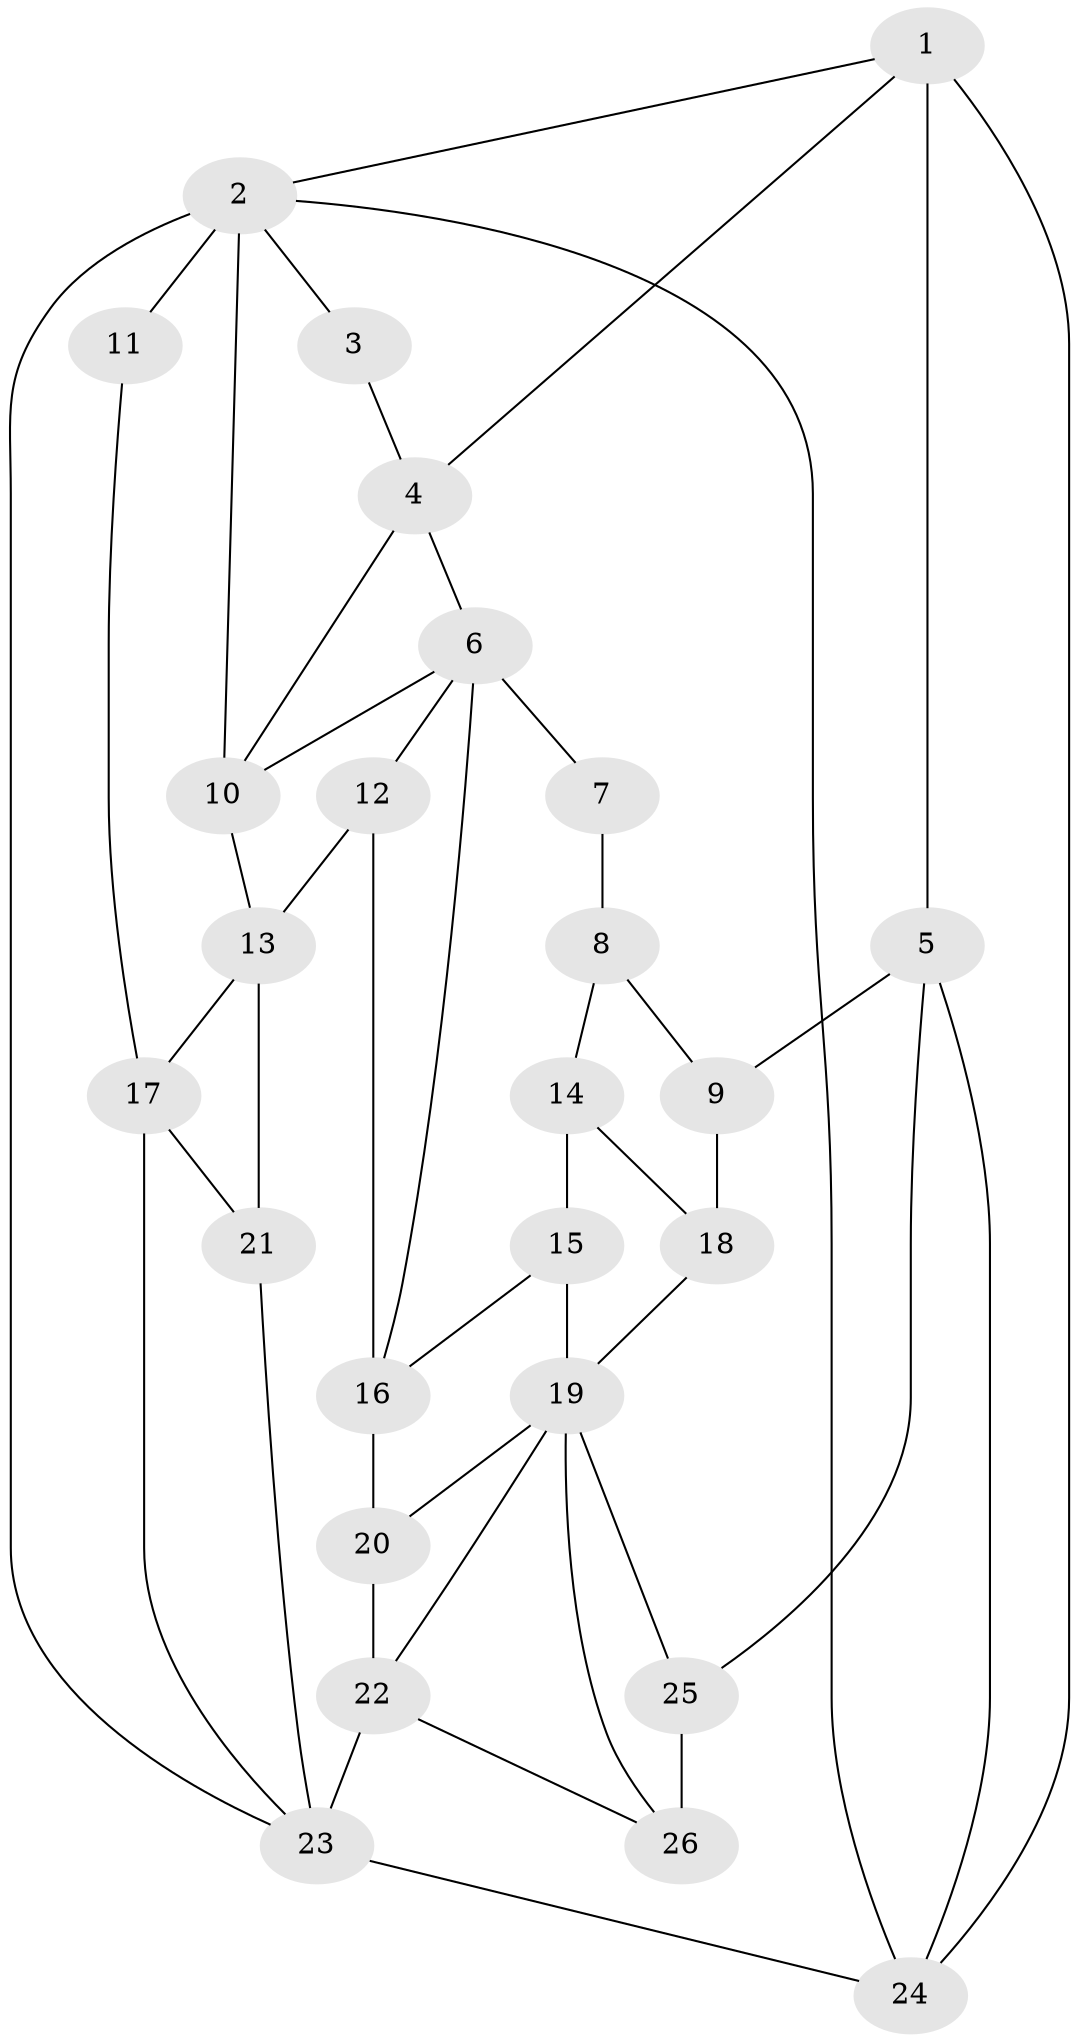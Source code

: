 // original degree distribution, {3: 0.024390243902439025, 6: 0.1951219512195122, 5: 0.5609756097560976, 4: 0.21951219512195122}
// Generated by graph-tools (version 1.1) at 2025/54/03/04/25 22:54:43]
// undirected, 26 vertices, 47 edges
graph export_dot {
  node [color=gray90,style=filled];
  1;
  2;
  3;
  4;
  5;
  6;
  7;
  8;
  9;
  10;
  11;
  12;
  13;
  14;
  15;
  16;
  17;
  18;
  19;
  20;
  21;
  22;
  23;
  24;
  25;
  26;
  1 -- 2 [weight=1.0];
  1 -- 4 [weight=1.0];
  1 -- 5 [weight=2.0];
  1 -- 24 [weight=1.0];
  2 -- 3 [weight=3.0];
  2 -- 10 [weight=2.0];
  2 -- 11 [weight=3.0];
  2 -- 23 [weight=1.0];
  2 -- 24 [weight=1.0];
  3 -- 4 [weight=1.0];
  4 -- 6 [weight=1.0];
  4 -- 10 [weight=1.0];
  5 -- 9 [weight=2.0];
  5 -- 24 [weight=1.0];
  5 -- 25 [weight=1.0];
  6 -- 7 [weight=2.0];
  6 -- 10 [weight=1.0];
  6 -- 12 [weight=1.0];
  6 -- 16 [weight=1.0];
  7 -- 8 [weight=2.0];
  8 -- 9 [weight=2.0];
  8 -- 14 [weight=2.0];
  9 -- 18 [weight=1.0];
  10 -- 13 [weight=1.0];
  11 -- 17 [weight=2.0];
  12 -- 13 [weight=2.0];
  12 -- 16 [weight=2.0];
  13 -- 17 [weight=1.0];
  13 -- 21 [weight=2.0];
  14 -- 15 [weight=2.0];
  14 -- 18 [weight=1.0];
  15 -- 16 [weight=1.0];
  15 -- 19 [weight=1.0];
  16 -- 20 [weight=1.0];
  17 -- 21 [weight=1.0];
  17 -- 23 [weight=1.0];
  18 -- 19 [weight=1.0];
  19 -- 20 [weight=1.0];
  19 -- 22 [weight=1.0];
  19 -- 25 [weight=1.0];
  19 -- 26 [weight=1.0];
  20 -- 22 [weight=1.0];
  21 -- 23 [weight=1.0];
  22 -- 23 [weight=2.0];
  22 -- 26 [weight=1.0];
  23 -- 24 [weight=1.0];
  25 -- 26 [weight=4.0];
}
